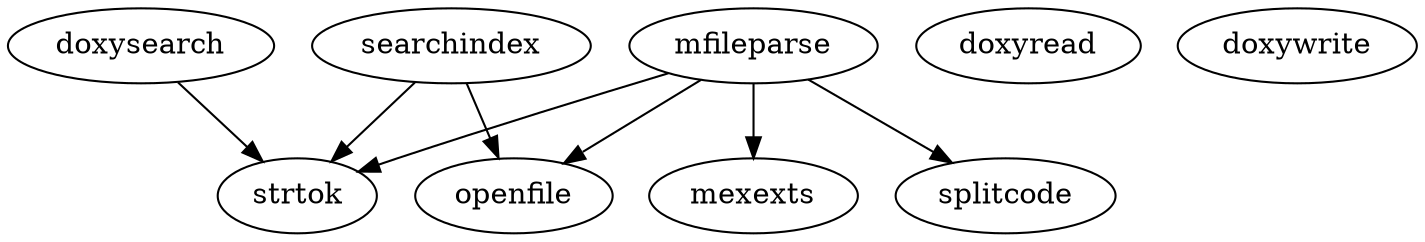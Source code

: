 /* Created by mdot for Matlab */
digraph m2html {
  doxysearch -> strtok;
  mfileparse -> mexexts;
  mfileparse -> openfile;
  mfileparse -> splitcode;
  mfileparse -> strtok;
  searchindex -> openfile;
  searchindex -> strtok;

  doxyread [URL="doxyread.html"];
  doxysearch [URL="doxysearch.html"];
  doxywrite [URL="doxywrite.html"];
  mexexts [URL="mexexts.html"];
  mfileparse [URL="mfileparse.html"];
  openfile [URL="openfile.html"];
  searchindex [URL="searchindex.html"];
  splitcode [URL="splitcode.html"];
  strtok [URL="strtok.html"];
}